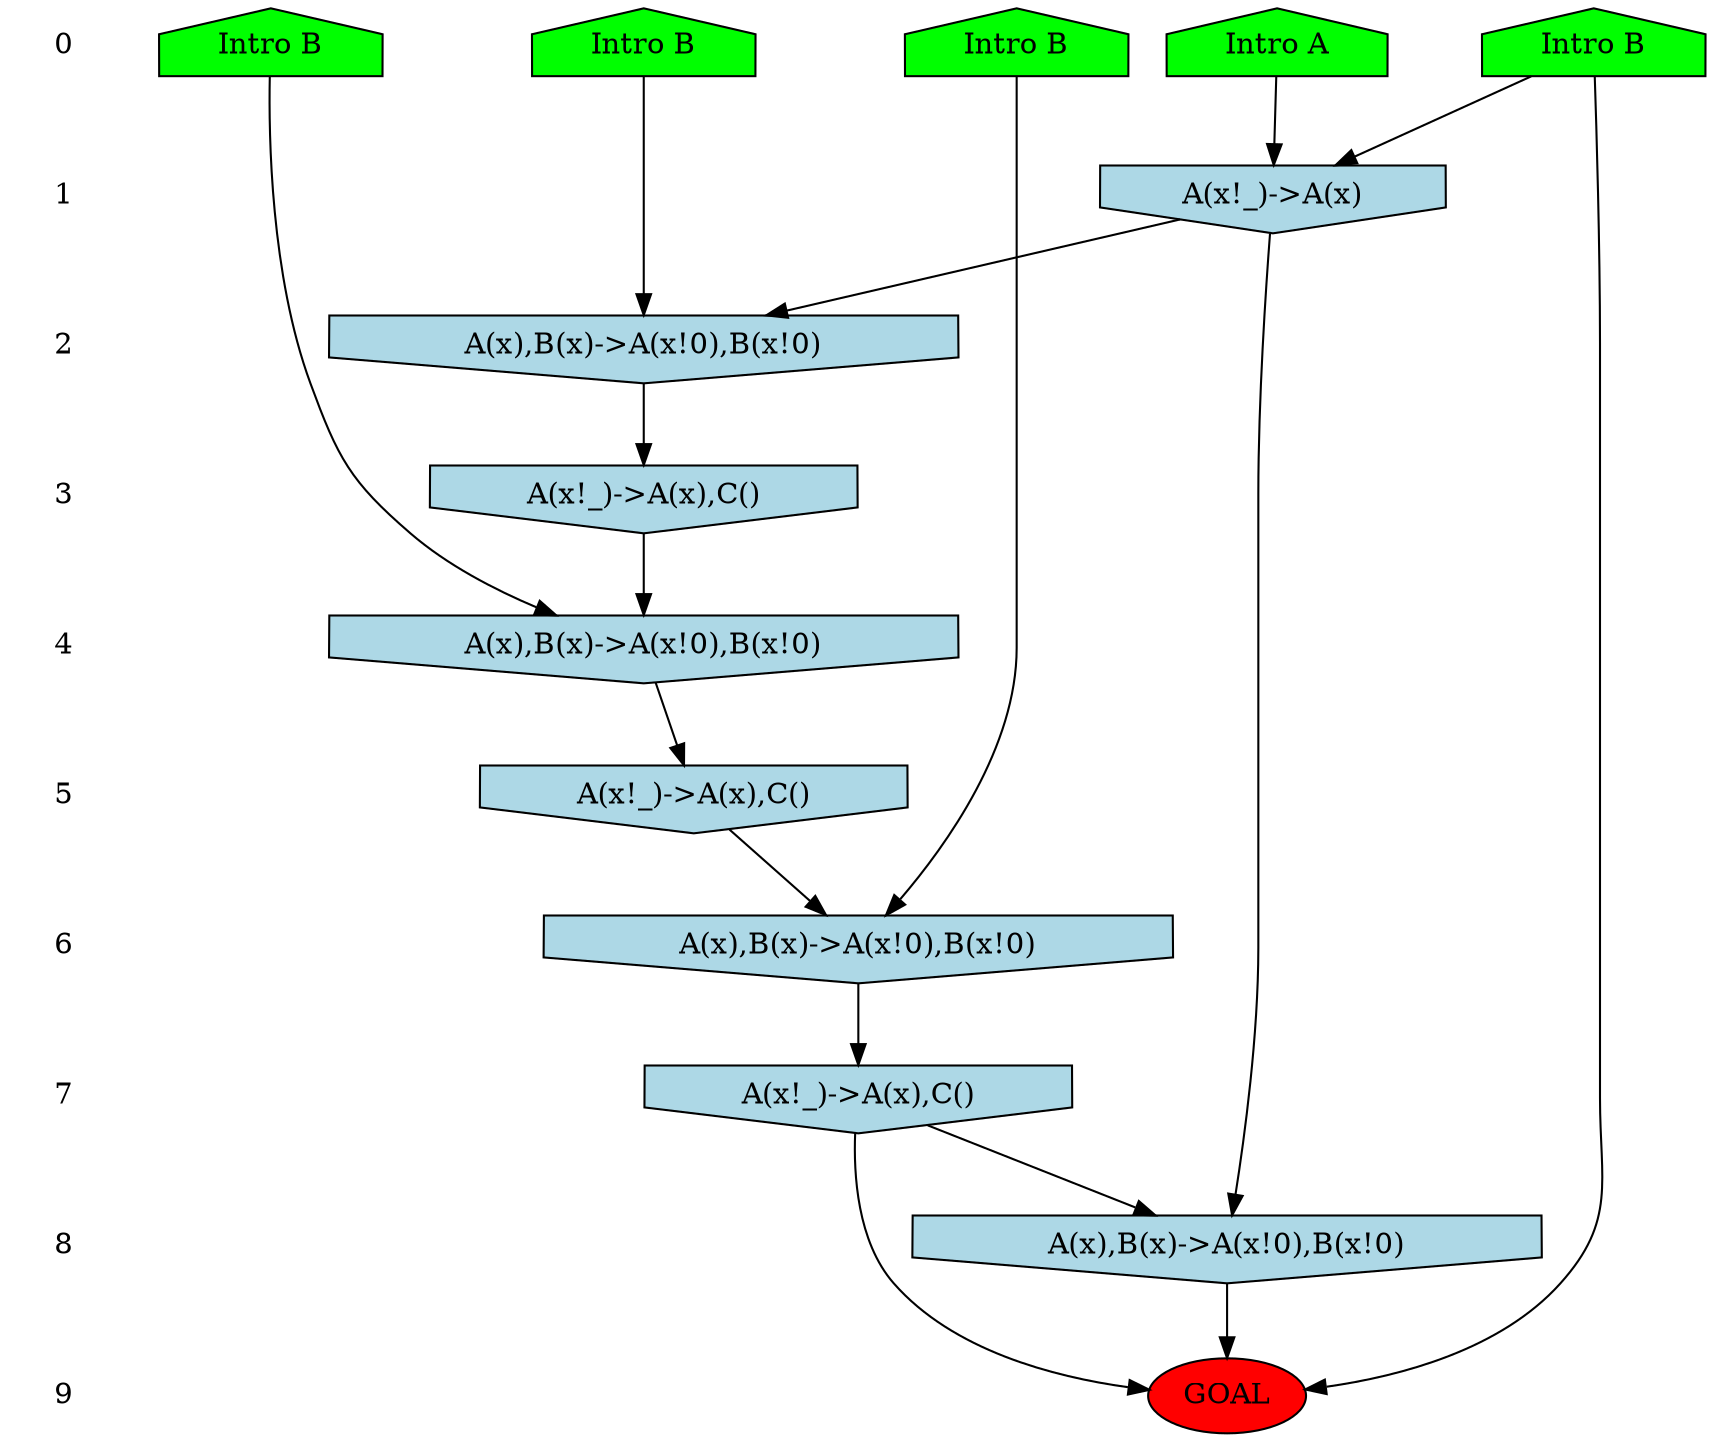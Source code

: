 /* Compression of 1 causal flows obtained in average at 1.249418E+01 t.u */
/* Compressed causal flows were: [1] */
digraph G{
 ranksep=.5 ; 
{ rank = same ; "0" [shape=plaintext] ; node_1 [label ="Intro A", shape=house, style=filled, fillcolor=green] ;
node_2 [label ="Intro B", shape=house, style=filled, fillcolor=green] ;
node_3 [label ="Intro B", shape=house, style=filled, fillcolor=green] ;
node_4 [label ="Intro B", shape=house, style=filled, fillcolor=green] ;
node_5 [label ="Intro B", shape=house, style=filled, fillcolor=green] ;
}
{ rank = same ; "1" [shape=plaintext] ; node_6 [label="A(x!_)->A(x)", shape=invhouse, style=filled, fillcolor = lightblue] ;
}
{ rank = same ; "2" [shape=plaintext] ; node_7 [label="A(x),B(x)->A(x!0),B(x!0)", shape=invhouse, style=filled, fillcolor = lightblue] ;
}
{ rank = same ; "3" [shape=plaintext] ; node_8 [label="A(x!_)->A(x),C()", shape=invhouse, style=filled, fillcolor = lightblue] ;
}
{ rank = same ; "4" [shape=plaintext] ; node_9 [label="A(x),B(x)->A(x!0),B(x!0)", shape=invhouse, style=filled, fillcolor = lightblue] ;
}
{ rank = same ; "5" [shape=plaintext] ; node_10 [label="A(x!_)->A(x),C()", shape=invhouse, style=filled, fillcolor = lightblue] ;
}
{ rank = same ; "6" [shape=plaintext] ; node_11 [label="A(x),B(x)->A(x!0),B(x!0)", shape=invhouse, style=filled, fillcolor = lightblue] ;
}
{ rank = same ; "7" [shape=plaintext] ; node_12 [label="A(x!_)->A(x),C()", shape=invhouse, style=filled, fillcolor = lightblue] ;
}
{ rank = same ; "8" [shape=plaintext] ; node_13 [label="A(x),B(x)->A(x!0),B(x!0)", shape=invhouse, style=filled, fillcolor = lightblue] ;
}
{ rank = same ; "9" [shape=plaintext] ; node_14 [label ="GOAL", style=filled, fillcolor=red] ;
}
"0" -> "1" [style="invis"]; 
"1" -> "2" [style="invis"]; 
"2" -> "3" [style="invis"]; 
"3" -> "4" [style="invis"]; 
"4" -> "5" [style="invis"]; 
"5" -> "6" [style="invis"]; 
"6" -> "7" [style="invis"]; 
"7" -> "8" [style="invis"]; 
"8" -> "9" [style="invis"]; 
node_1 -> node_6
node_2 -> node_6
node_5 -> node_7
node_6 -> node_7
node_7 -> node_8
node_4 -> node_9
node_8 -> node_9
node_9 -> node_10
node_3 -> node_11
node_10 -> node_11
node_11 -> node_12
node_6 -> node_13
node_12 -> node_13
node_2 -> node_14
node_12 -> node_14
node_13 -> node_14
}
/*
 Dot generation time: 0.000000
*/